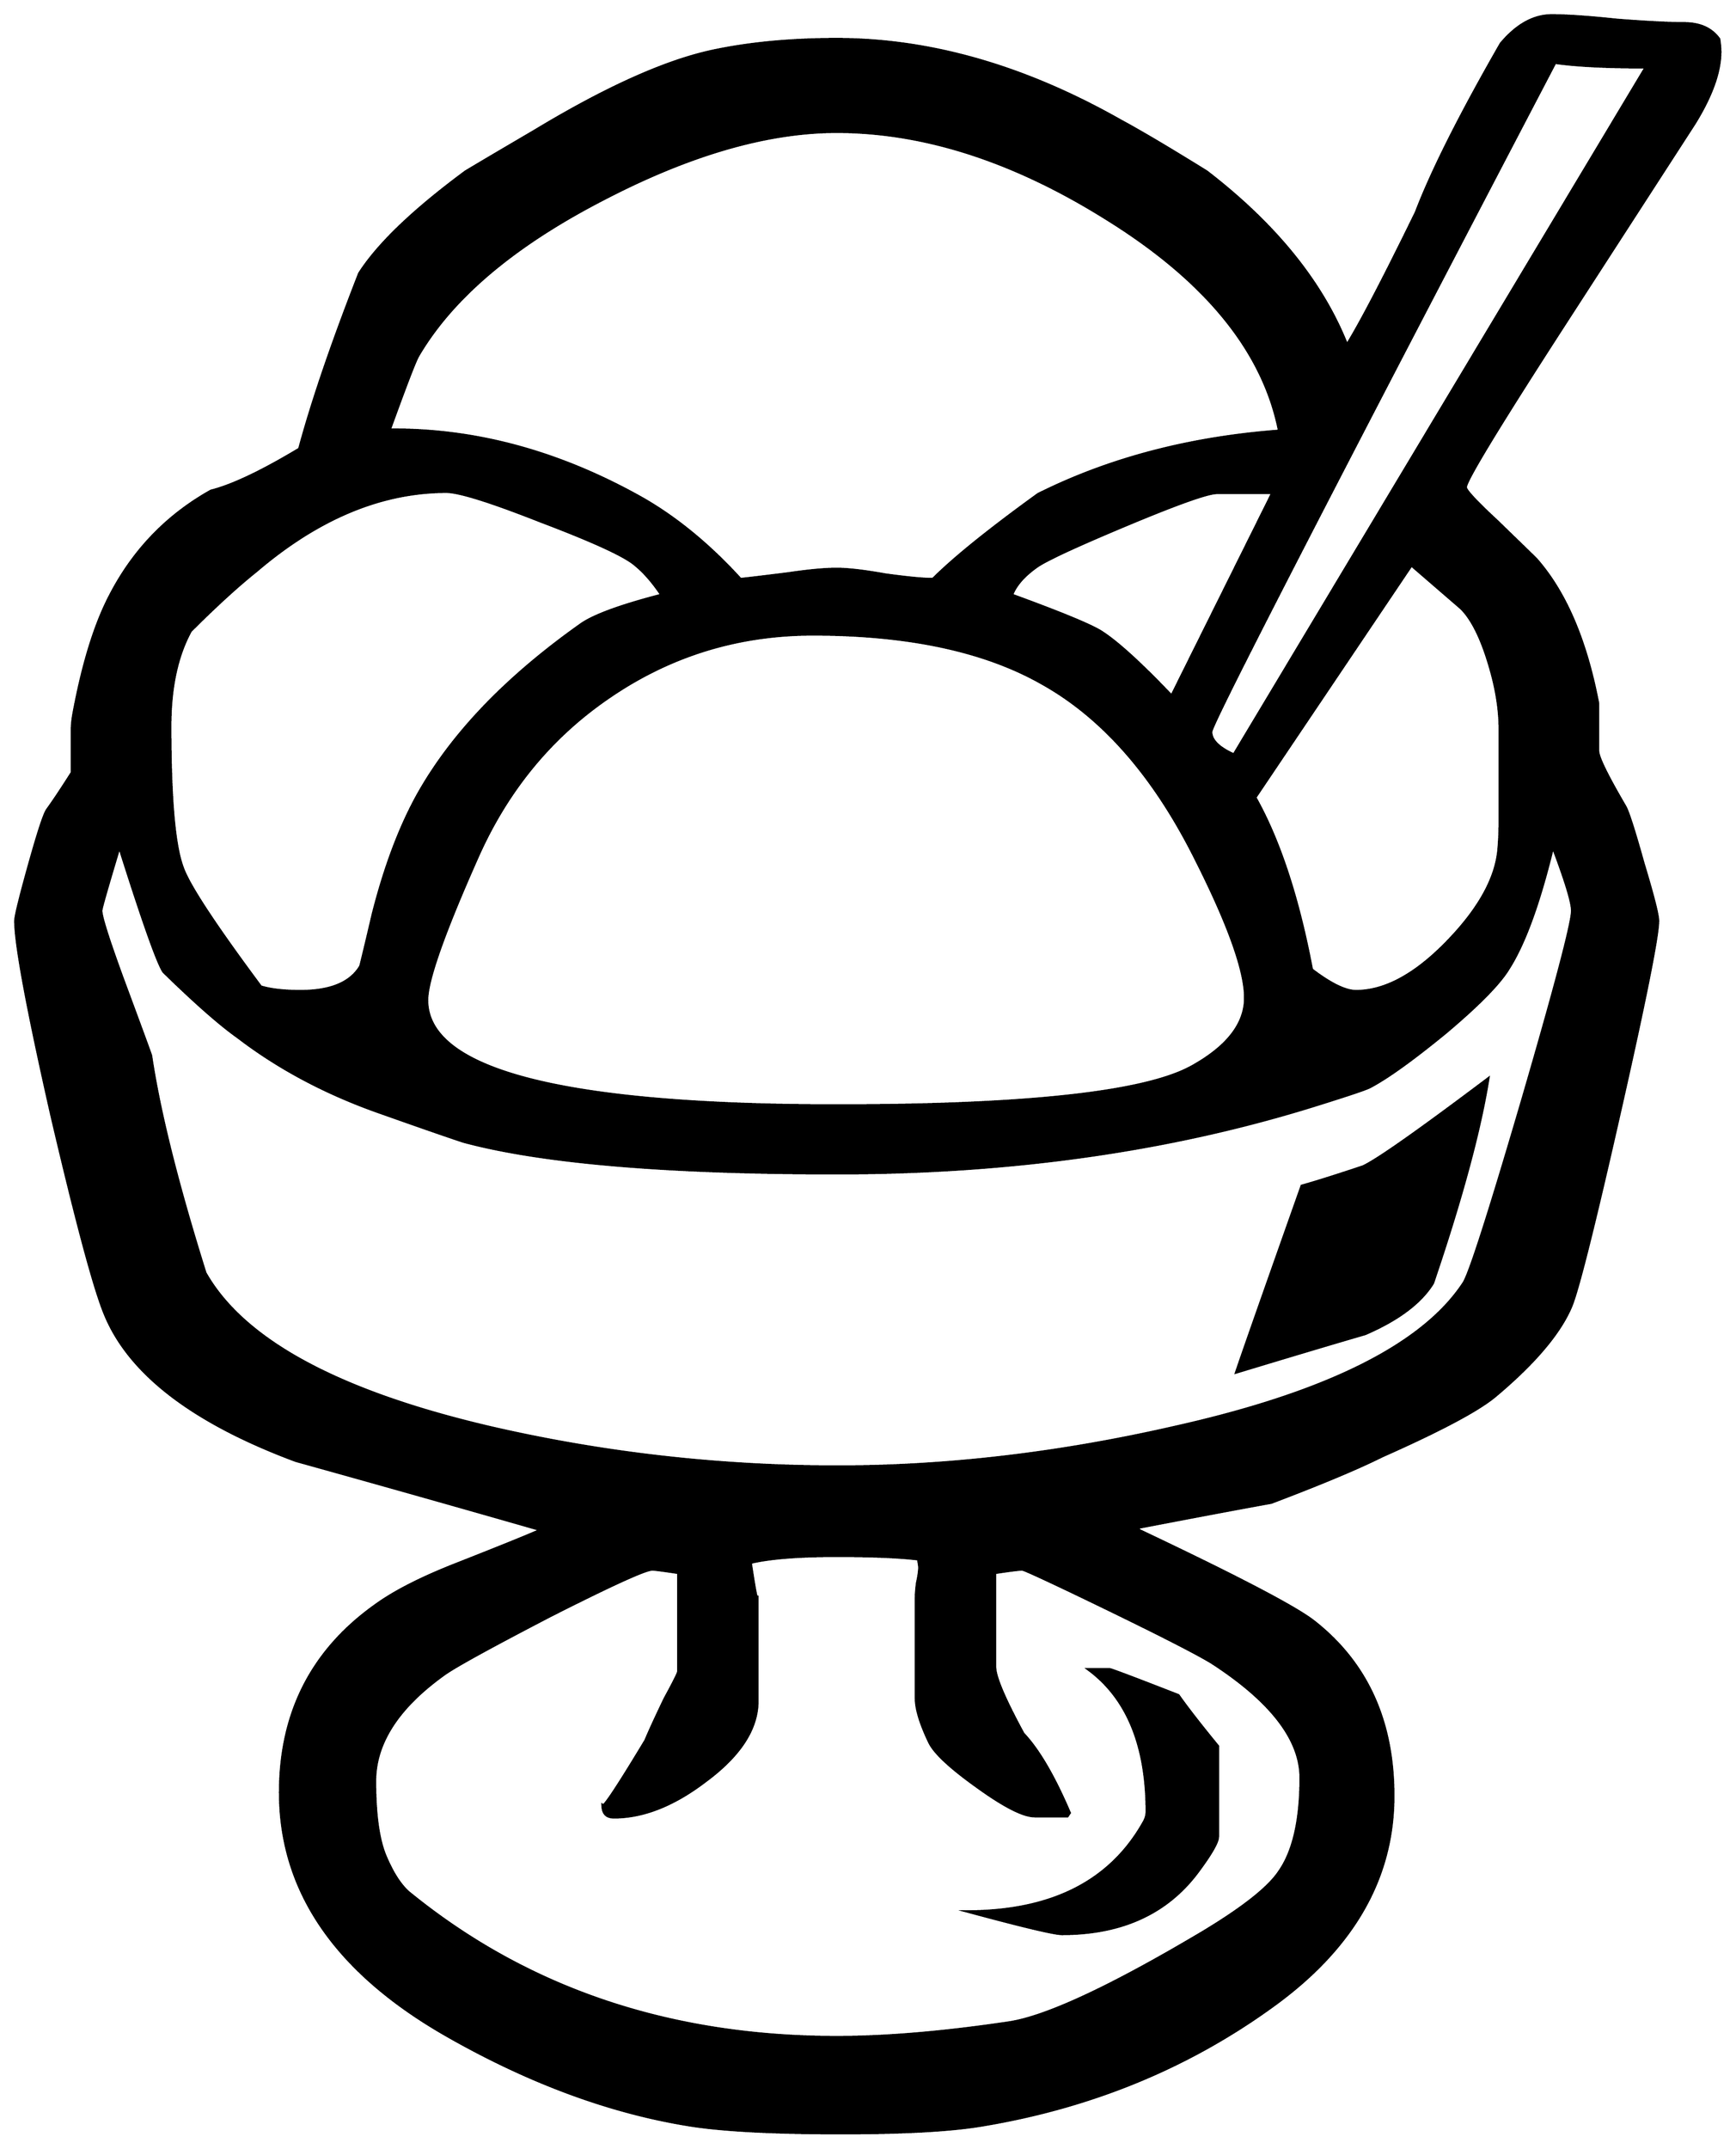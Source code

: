 


\begin{tikzpicture}[y=0.80pt, x=0.80pt, yscale=-1.0, xscale=1.0, inner sep=0pt, outer sep=0pt]
\begin{scope}[shift={(100.0,1702.0)},nonzero rule]
  \path[draw=.,fill=.,line width=1.600pt] (1589.0,-1482.0) ..
    controls (1589.0,-1464.0) and (1581.333,-1442.667) ..
    (1566.0,-1418.0) .. controls (1529.333,-1361.333) and
    (1492.667,-1304.667) .. (1456.0,-1248.0) .. controls
    (1394.667,-1153.333) and (1364.0,-1103.0) .. (1364.0,-1097.0) ..
    controls (1364.0,-1094.333) and (1373.333,-1084.333) ..
    (1392.0,-1067.0) .. controls (1414.0,-1045.667) and
    (1425.333,-1034.667) .. (1426.0,-1034.0) .. controls
    (1452.0,-1004.667) and (1470.333,-962.0) .. (1481.0,-906.0) ..
    controls (1481.0,-906.0) and (1481.0,-892.0) ..
    (1481.0,-864.0) .. controls (1481.0,-858.667) and
    (1489.0,-842.333) .. (1505.0,-815.0) .. controls
    (1507.667,-810.333) and (1513.0,-793.667) .. (1521.0,-765.0) ..
    controls (1529.667,-736.333) and (1534.0,-719.333) ..
    (1534.0,-714.0) .. controls (1534.0,-700.667) and
    (1522.667,-644.0) .. (1500.0,-544.0) .. controls
    (1477.333,-444.0) and (1463.0,-387.0) .. (1457.0,-373.0) ..
    controls (1447.0,-349.667) and (1425.0,-323.667) ..
    (1391.0,-295.0) .. controls (1376.333,-282.333) and
    (1342.667,-264.333) .. (1290.0,-241.0) .. controls
    (1268.667,-230.333) and (1236.0,-216.667) .. (1192.0,-200.0) ..
    controls (1166.0,-195.333) and (1127.0,-188.0) ..
    (1075.0,-178.0) -- (1075.0,-176.0) .. controls
    (1162.333,-134.667) and (1214.0,-107.667) .. (1230.0,-95.0) ..
    controls (1276.667,-58.333) and (1300.0,-7.0) .. (1300.0,59.0)
    .. controls (1300.0,131.667) and (1264.333,193.667) ..
    (1193.0,245.0) .. controls (1118.333,299.0) and (1033.0,334.0)
    .. (937.0,350.0) .. controls (909.667,354.667) and (868.0,357.0)
    .. (812.0,357.0) .. controls (752.0,357.0) and (707.333,354.667)
    .. (678.0,350.0) .. controls (607.333,338.667) and (535.333,312.0)
    .. (462.0,270.0) .. controls (364.667,214.0) and (316.0,142.667)
    .. (316.0,56.0) .. controls (316.0,-14.667) and (344.333,-70.0)
    .. (401.0,-110.0) .. controls (417.667,-122.0) and
    (441.333,-134.0) .. (472.0,-146.0) .. controls (512.667,-162.0)
    and (537.333,-172.0) .. (546.0,-176.0) .. controls
    (474.0,-196.667) and (402.0,-217.0) .. (330.0,-237.0) ..
    controls (238.667,-271.0) and (182.333,-314.333) .. (161.0,-367.0)
    .. controls (151.667,-389.667) and (136.0,-448.0) ..
    (114.0,-542.0) .. controls (92.667,-636.0) and (82.0,-693.333)
    .. (82.0,-714.0) .. controls (82.0,-718.0) and (86.0,-734.333)
    .. (94.0,-763.0) .. controls (102.0,-791.667) and
    (107.333,-808.0) .. (110.0,-812.0) .. controls (115.333,-819.333)
    and (122.667,-830.333) .. (132.0,-845.0) .. controls
    (132.0,-845.0) and (132.0,-857.667) .. (132.0,-883.0) ..
    controls (132.0,-887.667) and (132.667,-893.333) .. (134.0,-900.0)
    .. controls (142.0,-942.0) and (152.333,-975.333) ..
    (165.0,-1000.0) .. controls (185.667,-1040.667) and
    (215.667,-1072.0) .. (255.0,-1094.0) .. controls
    (273.667,-1098.667) and (299.667,-1111.0) .. (333.0,-1131.0) ..
    controls (344.333,-1173.0) and (362.0,-1224.667) ..
    (386.0,-1286.0) .. controls (402.667,-1312.0) and
    (434.0,-1342.0) .. (480.0,-1376.0) .. controls
    (493.333,-1384.0) and (513.667,-1396.0) .. (541.0,-1412.0) ..
    controls (605.0,-1450.667) and (658.0,-1474.333) ..
    (700.0,-1483.0) .. controls (732.0,-1489.667) and
    (768.0,-1493.0) .. (808.0,-1493.0) .. controls
    (890.667,-1493.0) and (974.333,-1469.0) .. (1059.0,-1421.0) ..
    controls (1076.333,-1411.667) and (1101.667,-1396.667) ..
    (1135.0,-1376.0) .. controls (1195.667,-1329.333) and
    (1237.0,-1278.333) .. (1259.0,-1223.0) .. controls
    (1271.667,-1243.667) and (1292.0,-1282.667) .. (1320.0,-1340.0) ..
    controls (1334.0,-1376.667) and (1359.0,-1426.333) ..
    (1395.0,-1489.0) .. controls (1409.0,-1505.667) and
    (1424.0,-1514.0) .. (1440.0,-1514.0) .. controls
    (1453.333,-1514.0) and (1472.667,-1512.667) .. (1498.0,-1510.0) ..
    controls (1524.0,-1508.0) and (1543.667,-1507.0) ..
    (1557.0,-1507.0) .. controls (1571.0,-1507.0) and
    (1581.333,-1502.333) .. (1588.0,-1493.0) .. controls
    (1588.667,-1488.333) and (1589.0,-1484.667) .. (1589.0,-1482.0) --
    cycle(1523.0,-1468.0) .. controls (1488.333,-1468.0) and
    (1461.667,-1469.333) .. (1443.0,-1472.0) .. controls
    (1240.333,-1084.667) and (1139.0,-887.667) .. (1139.0,-881.0) ..
    controls (1139.0,-873.667) and (1145.667,-867.0) ..
    (1159.0,-861.0) -- (1523.0,-1468.0) -- cycle(1394.0,-803.0)
    -- (1394.0,-883.0) .. controls (1394.0,-899.667) and
    (1391.333,-917.333) .. (1386.0,-936.0) .. controls
    (1378.667,-962.0) and (1370.0,-980.0) .. (1360.0,-990.0) ..
    controls (1345.333,-1002.667) and (1330.667,-1015.333) ..
    (1316.0,-1028.0) -- (1178.0,-823.0) .. controls
    (1199.333,-785.0) and (1216.0,-734.333) .. (1228.0,-671.0) ..
    controls (1244.667,-658.333) and (1257.667,-652.0) ..
    (1267.0,-652.0) .. controls (1292.333,-652.0) and
    (1319.0,-666.333) .. (1347.0,-695.0) .. controls
    (1375.667,-724.333) and (1391.0,-752.0) .. (1393.0,-778.0) ..
    controls (1393.667,-786.0) and (1394.0,-794.333) ..
    (1394.0,-803.0) -- cycle(1193.0,-1092.0) -- (1144.0,-1092.0)
    .. controls (1136.0,-1092.0) and (1109.667,-1082.667) ..
    (1065.0,-1064.0) .. controls (1020.333,-1045.333) and
    (993.667,-1033.0) .. (985.0,-1027.0) .. controls
    (973.667,-1019.0) and (966.333,-1010.667) .. (963.0,-1002.0) ..
    controls (1005.0,-986.667) and (1031.0,-976.0) ..
    (1041.0,-970.0) .. controls (1055.0,-961.333) and
    (1076.0,-942.333) .. (1104.0,-913.0) -- (1193.0,-1092.0) --
    cycle(1199.0,-1147.0) .. controls (1185.0,-1217.667) and
    (1133.667,-1280.333) .. (1045.0,-1335.0) .. controls
    (963.667,-1385.667) and (884.667,-1411.0) .. (808.0,-1411.0) ..
    controls (746.667,-1411.0) and (677.667,-1391.0) ..
    (601.0,-1351.0) .. controls (522.333,-1310.333) and
    (468.0,-1264.333) .. (438.0,-1213.0) .. controls
    (435.333,-1208.333) and (427.0,-1186.667) .. (413.0,-1148.0) ..
    controls (488.333,-1148.667) and (562.333,-1128.667) ..
    (635.0,-1088.0) .. controls (665.667,-1070.667) and
    (695.0,-1046.667) .. (723.0,-1016.0) .. controls
    (729.667,-1016.667) and (743.667,-1018.333) .. (765.0,-1021.0) ..
    controls (783.0,-1023.667) and (797.333,-1025.0) ..
    (808.0,-1025.0) .. controls (818.0,-1025.0) and
    (832.333,-1023.333) .. (851.0,-1020.0) .. controls
    (870.333,-1017.333) and (884.333,-1016.0) .. (893.0,-1016.0) ..
    controls (911.667,-1034.667) and (942.667,-1059.667) ..
    (986.0,-1091.0) .. controls (1048.667,-1122.333) and
    (1119.667,-1141.0) .. (1199.0,-1147.0) -- cycle(1169.0,-646.0)
    .. controls (1169.0,-670.0) and (1154.333,-711.0) ..
    (1125.0,-769.0) .. controls (1088.333,-842.333) and
    (1043.0,-894.0) .. (989.0,-924.0) .. controls (938.333,-952.667)
    and (871.0,-967.0) .. (787.0,-967.0) .. controls
    (721.667,-967.0) and (662.333,-949.0) .. (609.0,-913.0) ..
    controls (556.333,-877.667) and (516.667,-829.667) .. (490.0,-769.0)
    .. controls (460.667,-703.0) and (446.0,-661.333) ..
    (446.0,-644.0) .. controls (446.0,-582.0) and (566.667,-551.0)
    .. (808.0,-551.0) .. controls (977.333,-551.0) and
    (1082.333,-562.667) .. (1123.0,-586.0) .. controls
    (1153.667,-603.333) and (1169.0,-623.333) .. (1169.0,-646.0) --
    cycle(1458.0,-723.0) .. controls (1458.0,-730.333) and
    (1452.333,-749.0) .. (1441.0,-779.0) .. controls
    (1429.0,-729.667) and (1416.0,-694.0) .. (1402.0,-672.0) ..
    controls (1394.0,-658.667) and (1375.333,-639.667) ..
    (1346.0,-615.0) .. controls (1316.667,-591.0) and
    (1294.333,-575.0) .. (1279.0,-567.0) .. controls
    (1275.0,-565.0) and (1258.0,-559.333) .. (1228.0,-550.0) ..
    controls (1100.667,-510.667) and (960.667,-491.0) ..
    (808.0,-491.0) .. controls (657.333,-491.0) and (547.333,-500.333)
    .. (478.0,-519.0) .. controls (462.0,-524.333) and
    (438.0,-532.667) .. (406.0,-544.0) .. controls (358.0,-560.667)
    and (315.667,-583.0) .. (279.0,-611.0) .. controls
    (263.0,-622.333) and (241.0,-641.667) .. (213.0,-669.0) ..
    controls (207.667,-677.0) and (194.667,-713.667) .. (174.0,-779.0)
    .. controls (163.333,-743.667) and (158.0,-725.0) ..
    (158.0,-723.0) .. controls (158.0,-717.667) and (164.333,-697.667)
    .. (177.0,-663.0) .. controls (192.333,-621.667) and
    (200.667,-599.0) .. (202.0,-595.0) .. controls (209.333,-545.667)
    and (225.333,-481.667) .. (250.0,-403.0) .. controls
    (284.0,-343.0) and (369.0,-297.333) .. (505.0,-266.0) ..
    controls (604.333,-243.333) and (705.667,-232.0) .. (809.0,-232.0)
    .. controls (905.667,-232.0) and (1005.0,-243.667) ..
    (1107.0,-267.0) .. controls (1241.0,-297.0) and
    (1326.0,-339.333) .. (1362.0,-394.0) .. controls
    (1367.333,-402.0) and (1384.667,-456.0) .. (1414.0,-556.0) ..
    controls (1443.333,-656.667) and (1458.0,-712.333) ..
    (1458.0,-723.0) -- cycle(653.0,-1002.0) .. controls
    (645.0,-1014.0) and (636.667,-1023.333) .. (628.0,-1030.0) ..
    controls (617.333,-1038.0) and (590.0,-1050.333) ..
    (546.0,-1067.0) .. controls (502.0,-1084.333) and
    (474.333,-1093.0) .. (463.0,-1093.0) .. controls
    (405.667,-1093.0) and (349.667,-1069.667) .. (295.0,-1023.0) ..
    controls (278.333,-1009.667) and (259.0,-992.0) ..
    (237.0,-970.0) .. controls (225.0,-948.0) and (219.0,-920.0)
    .. (219.0,-886.0) .. controls (219.0,-822.0) and
    (222.667,-780.333) .. (230.0,-761.0) .. controls (235.333,-745.667)
    and (258.333,-710.667) .. (299.0,-656.0) .. controls
    (307.667,-653.333) and (319.333,-652.0) .. (334.0,-652.0) ..
    controls (360.667,-652.0) and (378.333,-659.333) .. (387.0,-674.0)
    .. controls (389.667,-684.667) and (393.333,-700.0) ..
    (398.0,-720.0) .. controls (408.667,-762.0) and (422.0,-797.333)
    .. (438.0,-826.0) .. controls (468.0,-879.333) and
    (516.0,-929.333) .. (582.0,-976.0) .. controls (593.333,-984.0)
    and (617.0,-992.667) .. (653.0,-1002.0) -- cycle(1218.0,43.0)
    .. controls (1218.0,9.0) and (1191.667,-25.0) ..
    (1139.0,-59.0) .. controls (1122.333,-69.0) and (1081.333,-89.667)
    .. (1016.0,-121.0) .. controls (988.0,-134.333) and
    (973.333,-141.0) .. (972.0,-141.0) .. controls (969.333,-141.0)
    and (961.333,-140.0) .. (948.0,-138.0) -- (948.0,-55.0) ..
    controls (948.0,-46.333) and (956.333,-26.667) .. (973.0,4.0) ..
    controls (986.333,18.0) and (1000.0,41.333) .. (1014.0,74.0) --
    (1012.0,77.0) -- (983.0,77.0) .. controls (973.0,77.0) and
    (956.0,68.333) .. (932.0,51.0) .. controls (908.667,34.333) and
    (894.667,21.333) .. (890.0,12.0) .. controls (882.0,-4.667) and
    (878.0,-17.667) .. (878.0,-27.0) -- (878.0,-116.0) .. controls
    (878.0,-119.333) and (878.333,-123.667) .. (879.0,-129.0) ..
    controls (880.333,-135.0) and (881.0,-139.667) .. (881.0,-143.0)
    .. controls (881.0,-143.667) and (880.667,-146.0) ..
    (880.0,-150.0) .. controls (863.333,-152.0) and (839.333,-153.0)
    .. (808.0,-153.0) .. controls (774.0,-153.0) and
    (748.667,-151.0) .. (732.0,-147.0) .. controls (736.0,-120.333)
    and (738.0,-110.667) .. (738.0,-118.0) -- (738.0,-25.0) ..
    controls (738.0,-0.333) and (722.667,23.333) .. (692.0,46.0) ..
    controls (664.0,67.333) and (637.0,78.0) .. (611.0,78.0) ..
    controls (604.333,78.0) and (601.0,74.333) .. (601.0,67.0) ..
    controls (601.0,71.0) and (613.667,52.0) .. (639.0,10.0) ..
    controls (642.333,2.0) and (648.0,-10.333) .. (656.0,-27.0) ..
    controls (664.0,-41.667) and (668.0,-49.667) .. (668.0,-51.0) --
    (668.0,-138.0) .. controls (654.667,-140.0) and (647.0,-141.0)
    .. (645.0,-141.0) .. controls (639.0,-141.0) and
    (609.0,-127.333) .. (555.0,-100.0) .. controls (503.667,-73.333)
    and (472.667,-56.333) .. (462.0,-49.0) .. controls (420.667,-19.667)
    and (400.0,12.0) .. (400.0,46.0) .. controls (400.0,76.667)
    and (403.333,99.333) .. (410.0,114.0) .. controls (416.667,129.333)
    and (424.0,140.0) .. (432.0,146.0) .. controls (536.0,230.0)
    and (661.333,272.0) .. (808.0,272.0) .. controls (852.0,272.0)
    and (903.0,267.667) .. (961.0,259.0) .. controls (994.333,253.667)
    and (1051.333,227.0) .. (1132.0,179.0) .. controls
    (1167.333,157.667) and (1189.667,140.0) .. (1199.0,126.0) ..
    controls (1211.667,108.0) and (1218.0,80.333) .. (1218.0,43.0)
    -- cycle(1384.0,-575.0) .. controls (1376.667,-529.0) and
    (1360.333,-468.667) .. (1335.0,-394.0) .. controls
    (1324.333,-376.667) and (1304.333,-361.667) .. (1275.0,-349.0) ..
    controls (1249.667,-341.667) and (1211.667,-330.333) ..
    (1161.0,-315.0) .. controls (1165.667,-329.0) and
    (1185.0,-384.0) .. (1219.0,-480.0) .. controls
    (1231.0,-483.333) and (1249.0,-489.0) .. (1273.0,-497.0) ..
    controls (1285.0,-502.333) and (1322.0,-528.333) ..
    (1384.0,-575.0) -- cycle(1145.0,95.0) .. controls
    (1145.0,99.667) and (1139.333,109.667) .. (1128.0,125.0) ..
    controls (1100.667,162.333) and (1060.333,181.0) .. (1007.0,181.0)
    .. controls (1000.333,181.0) and (972.333,174.333) ..
    (923.0,161.0) .. controls (998.333,161.0) and (1050.667,134.333)
    .. (1080.0,81.0) .. controls (1081.333,78.333) and (1082.0,75.667)
    .. (1082.0,73.0) .. controls (1082.0,14.333) and
    (1064.667,-27.667) .. (1030.0,-53.0) -- (1049.0,-53.0) ..
    controls (1050.333,-53.0) and (1070.667,-45.333) .. (1110.0,-30.0)
    .. controls (1118.0,-18.667) and (1129.667,-3.667) ..
    (1145.0,15.0) -- (1145.0,95.0) -- cycle;
\end{scope}

\end{tikzpicture}

